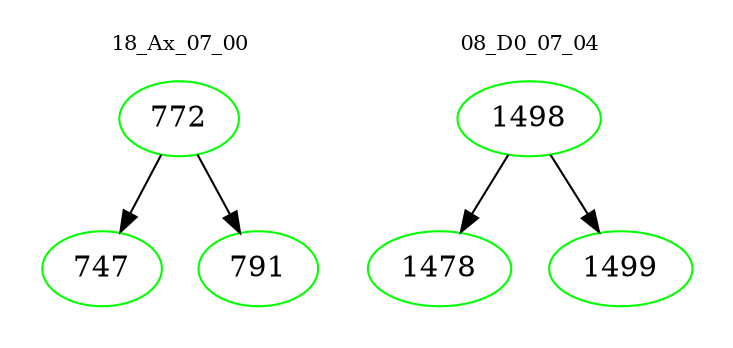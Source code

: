 digraph{
subgraph cluster_0 {
color = white
label = "18_Ax_07_00";
fontsize=10;
T0_772 [label="772", color="green"]
T0_772 -> T0_747 [color="black"]
T0_747 [label="747", color="green"]
T0_772 -> T0_791 [color="black"]
T0_791 [label="791", color="green"]
}
subgraph cluster_1 {
color = white
label = "08_D0_07_04";
fontsize=10;
T1_1498 [label="1498", color="green"]
T1_1498 -> T1_1478 [color="black"]
T1_1478 [label="1478", color="green"]
T1_1498 -> T1_1499 [color="black"]
T1_1499 [label="1499", color="green"]
}
}
